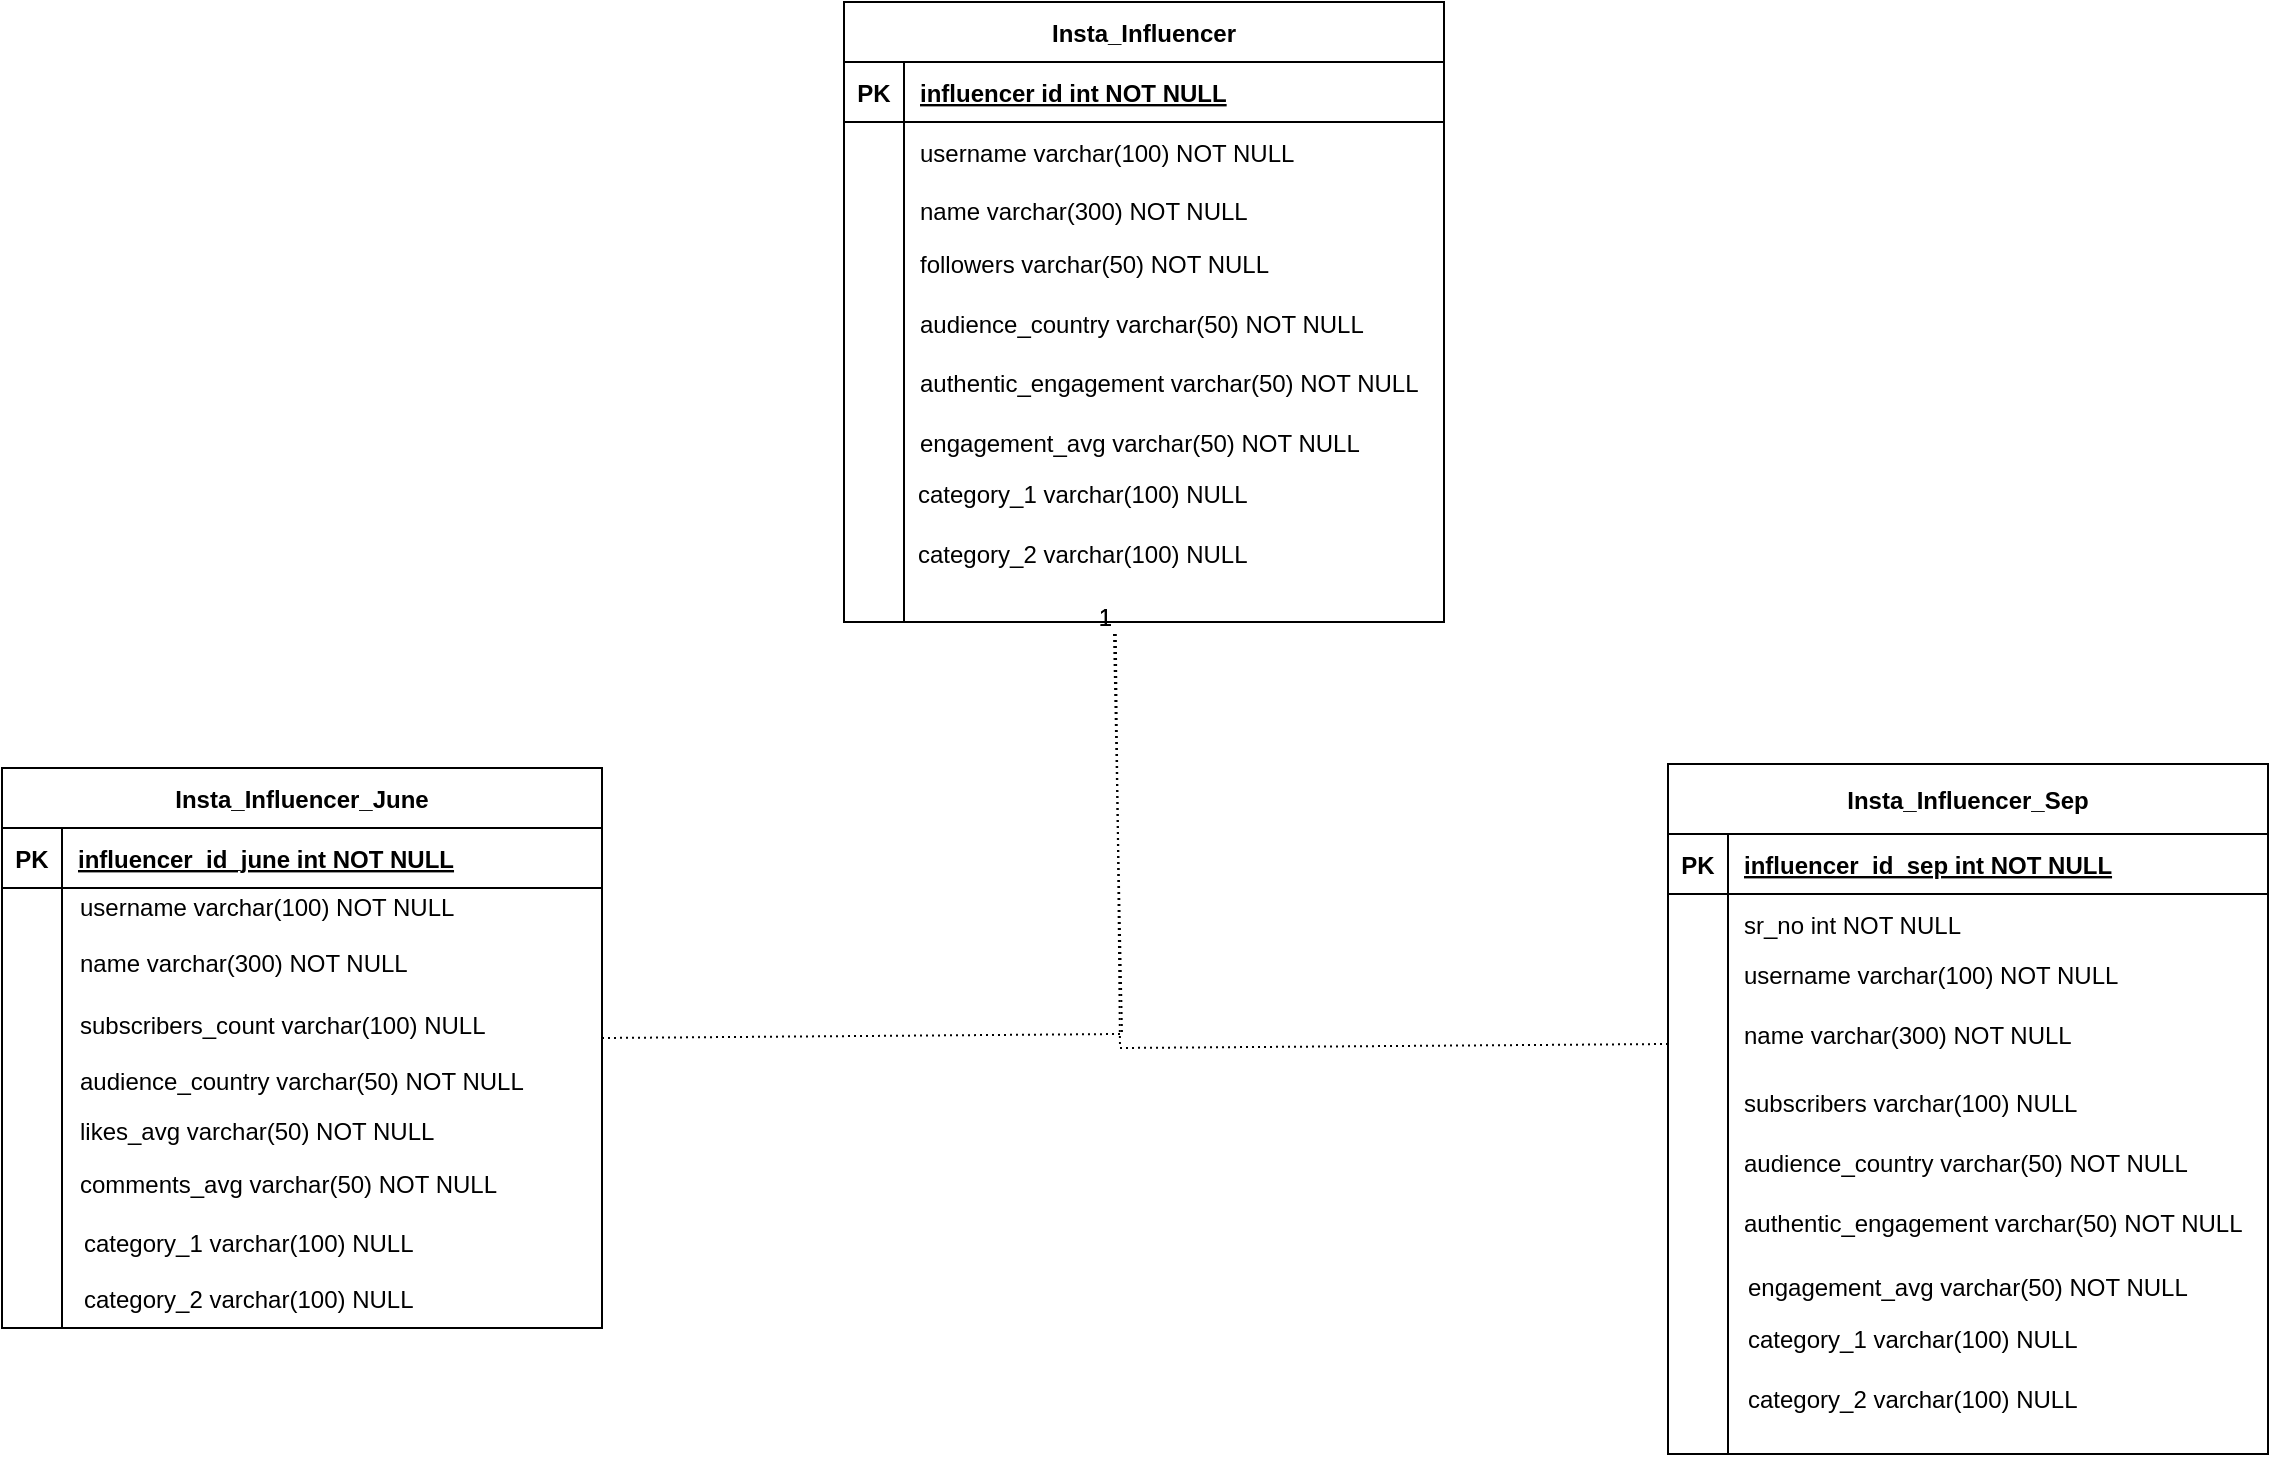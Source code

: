 <mxfile version="21.0.2" type="device"><diagram id="R2lEEEUBdFMjLlhIrx00" name="Page-1"><mxGraphModel dx="1674" dy="796" grid="0" gridSize="10" guides="1" tooltips="1" connect="1" arrows="1" fold="1" page="1" pageScale="1" pageWidth="850" pageHeight="1100" math="0" shadow="0" extFonts="Permanent Marker^https://fonts.googleapis.com/css?family=Permanent+Marker"><root><mxCell id="0"/><mxCell id="1" parent="0"/><mxCell id="soZKBSAqkO96TzvhhBS6-33" value="" style="group" vertex="1" connectable="0" parent="1"><mxGeometry x="509" y="60" width="300" height="307" as="geometry"/></mxCell><mxCell id="C-vyLk0tnHw3VtMMgP7b-23" value="Insta_Influencer" style="shape=table;startSize=30;container=1;collapsible=1;childLayout=tableLayout;fixedRows=1;rowLines=0;fontStyle=1;align=center;resizeLast=1;" parent="soZKBSAqkO96TzvhhBS6-33" vertex="1"><mxGeometry width="300" height="310" as="geometry"/></mxCell><mxCell id="C-vyLk0tnHw3VtMMgP7b-24" value="" style="shape=partialRectangle;collapsible=0;dropTarget=0;pointerEvents=0;fillColor=none;points=[[0,0.5],[1,0.5]];portConstraint=eastwest;top=0;left=0;right=0;bottom=1;" parent="C-vyLk0tnHw3VtMMgP7b-23" vertex="1"><mxGeometry y="30" width="300" height="30" as="geometry"/></mxCell><mxCell id="C-vyLk0tnHw3VtMMgP7b-25" value="PK" style="shape=partialRectangle;overflow=hidden;connectable=0;fillColor=none;top=0;left=0;bottom=0;right=0;fontStyle=1;" parent="C-vyLk0tnHw3VtMMgP7b-24" vertex="1"><mxGeometry width="30" height="30" as="geometry"><mxRectangle width="30" height="30" as="alternateBounds"/></mxGeometry></mxCell><mxCell id="C-vyLk0tnHw3VtMMgP7b-26" value="influencer id int NOT NULL " style="shape=partialRectangle;overflow=hidden;connectable=0;fillColor=none;top=0;left=0;bottom=0;right=0;align=left;spacingLeft=6;fontStyle=5;" parent="C-vyLk0tnHw3VtMMgP7b-24" vertex="1"><mxGeometry x="30" width="270" height="30" as="geometry"><mxRectangle width="270" height="30" as="alternateBounds"/></mxGeometry></mxCell><mxCell id="C-vyLk0tnHw3VtMMgP7b-27" value="" style="shape=partialRectangle;collapsible=0;dropTarget=0;pointerEvents=0;fillColor=none;points=[[0,0.5],[1,0.5]];portConstraint=eastwest;top=0;left=0;right=0;bottom=0;" parent="C-vyLk0tnHw3VtMMgP7b-23" vertex="1"><mxGeometry y="60" width="300" height="30" as="geometry"/></mxCell><mxCell id="C-vyLk0tnHw3VtMMgP7b-28" value="" style="shape=partialRectangle;overflow=hidden;connectable=0;fillColor=none;top=0;left=0;bottom=0;right=0;" parent="C-vyLk0tnHw3VtMMgP7b-27" vertex="1"><mxGeometry width="30" height="30" as="geometry"><mxRectangle width="30" height="30" as="alternateBounds"/></mxGeometry></mxCell><mxCell id="C-vyLk0tnHw3VtMMgP7b-29" value="username varchar(100) NOT NULL" style="shape=partialRectangle;overflow=hidden;connectable=0;fillColor=none;top=0;left=0;bottom=0;right=0;align=left;spacingLeft=6;" parent="C-vyLk0tnHw3VtMMgP7b-27" vertex="1"><mxGeometry x="30" width="270" height="30" as="geometry"><mxRectangle width="270" height="30" as="alternateBounds"/></mxGeometry></mxCell><mxCell id="soZKBSAqkO96TzvhhBS6-6" style="shape=partialRectangle;collapsible=0;dropTarget=0;pointerEvents=0;fillColor=none;points=[[0,0.5],[1,0.5]];portConstraint=eastwest;top=0;left=0;right=0;bottom=0;" vertex="1" parent="C-vyLk0tnHw3VtMMgP7b-23"><mxGeometry y="90" width="300" height="30" as="geometry"/></mxCell><mxCell id="soZKBSAqkO96TzvhhBS6-7" style="shape=partialRectangle;overflow=hidden;connectable=0;fillColor=none;top=0;left=0;bottom=0;right=0;" vertex="1" parent="soZKBSAqkO96TzvhhBS6-6"><mxGeometry width="30" height="30" as="geometry"><mxRectangle width="30" height="30" as="alternateBounds"/></mxGeometry></mxCell><mxCell id="soZKBSAqkO96TzvhhBS6-8" style="shape=partialRectangle;overflow=hidden;connectable=0;fillColor=none;top=0;left=0;bottom=0;right=0;align=left;spacingLeft=6;" vertex="1" parent="soZKBSAqkO96TzvhhBS6-6"><mxGeometry x="30" width="270" height="30" as="geometry"><mxRectangle width="270" height="30" as="alternateBounds"/></mxGeometry></mxCell><mxCell id="soZKBSAqkO96TzvhhBS6-11" style="shape=partialRectangle;collapsible=0;dropTarget=0;pointerEvents=0;fillColor=none;points=[[0,0.5],[1,0.5]];portConstraint=eastwest;top=0;left=0;right=0;bottom=0;" vertex="1" parent="C-vyLk0tnHw3VtMMgP7b-23"><mxGeometry y="120" width="300" height="30" as="geometry"/></mxCell><mxCell id="soZKBSAqkO96TzvhhBS6-12" style="shape=partialRectangle;overflow=hidden;connectable=0;fillColor=none;top=0;left=0;bottom=0;right=0;" vertex="1" parent="soZKBSAqkO96TzvhhBS6-11"><mxGeometry width="30" height="30" as="geometry"><mxRectangle width="30" height="30" as="alternateBounds"/></mxGeometry></mxCell><mxCell id="soZKBSAqkO96TzvhhBS6-13" style="shape=partialRectangle;overflow=hidden;connectable=0;fillColor=none;top=0;left=0;bottom=0;right=0;align=left;spacingLeft=6;" vertex="1" parent="soZKBSAqkO96TzvhhBS6-11"><mxGeometry x="30" width="270" height="30" as="geometry"><mxRectangle width="270" height="30" as="alternateBounds"/></mxGeometry></mxCell><mxCell id="soZKBSAqkO96TzvhhBS6-14" style="shape=partialRectangle;collapsible=0;dropTarget=0;pointerEvents=0;fillColor=none;points=[[0,0.5],[1,0.5]];portConstraint=eastwest;top=0;left=0;right=0;bottom=0;" vertex="1" parent="C-vyLk0tnHw3VtMMgP7b-23"><mxGeometry y="150" width="300" height="30" as="geometry"/></mxCell><mxCell id="soZKBSAqkO96TzvhhBS6-15" style="shape=partialRectangle;overflow=hidden;connectable=0;fillColor=none;top=0;left=0;bottom=0;right=0;" vertex="1" parent="soZKBSAqkO96TzvhhBS6-14"><mxGeometry width="30" height="30" as="geometry"><mxRectangle width="30" height="30" as="alternateBounds"/></mxGeometry></mxCell><mxCell id="soZKBSAqkO96TzvhhBS6-16" style="shape=partialRectangle;overflow=hidden;connectable=0;fillColor=none;top=0;left=0;bottom=0;right=0;align=left;spacingLeft=6;" vertex="1" parent="soZKBSAqkO96TzvhhBS6-14"><mxGeometry x="30" width="270" height="30" as="geometry"><mxRectangle width="270" height="30" as="alternateBounds"/></mxGeometry></mxCell><mxCell id="soZKBSAqkO96TzvhhBS6-17" style="shape=partialRectangle;collapsible=0;dropTarget=0;pointerEvents=0;fillColor=none;points=[[0,0.5],[1,0.5]];portConstraint=eastwest;top=0;left=0;right=0;bottom=0;" vertex="1" parent="C-vyLk0tnHw3VtMMgP7b-23"><mxGeometry y="180" width="300" height="40" as="geometry"/></mxCell><mxCell id="soZKBSAqkO96TzvhhBS6-18" style="shape=partialRectangle;overflow=hidden;connectable=0;fillColor=none;top=0;left=0;bottom=0;right=0;" vertex="1" parent="soZKBSAqkO96TzvhhBS6-17"><mxGeometry width="30" height="40" as="geometry"><mxRectangle width="30" height="40" as="alternateBounds"/></mxGeometry></mxCell><mxCell id="soZKBSAqkO96TzvhhBS6-19" style="shape=partialRectangle;overflow=hidden;connectable=0;fillColor=none;top=0;left=0;bottom=0;right=0;align=left;spacingLeft=6;" vertex="1" parent="soZKBSAqkO96TzvhhBS6-17"><mxGeometry x="30" width="270" height="40" as="geometry"><mxRectangle width="270" height="40" as="alternateBounds"/></mxGeometry></mxCell><mxCell id="soZKBSAqkO96TzvhhBS6-21" style="shape=partialRectangle;collapsible=0;dropTarget=0;pointerEvents=0;fillColor=none;points=[[0,0.5],[1,0.5]];portConstraint=eastwest;top=0;left=0;right=0;bottom=0;" vertex="1" parent="C-vyLk0tnHw3VtMMgP7b-23"><mxGeometry y="220" width="300" height="30" as="geometry"/></mxCell><mxCell id="soZKBSAqkO96TzvhhBS6-22" style="shape=partialRectangle;overflow=hidden;connectable=0;fillColor=none;top=0;left=0;bottom=0;right=0;" vertex="1" parent="soZKBSAqkO96TzvhhBS6-21"><mxGeometry width="30" height="30" as="geometry"><mxRectangle width="30" height="30" as="alternateBounds"/></mxGeometry></mxCell><mxCell id="soZKBSAqkO96TzvhhBS6-23" style="shape=partialRectangle;overflow=hidden;connectable=0;fillColor=none;top=0;left=0;bottom=0;right=0;align=left;spacingLeft=6;" vertex="1" parent="soZKBSAqkO96TzvhhBS6-21"><mxGeometry x="30" width="270" height="30" as="geometry"><mxRectangle width="270" height="30" as="alternateBounds"/></mxGeometry></mxCell><mxCell id="soZKBSAqkO96TzvhhBS6-24" style="shape=partialRectangle;collapsible=0;dropTarget=0;pointerEvents=0;fillColor=none;points=[[0,0.5],[1,0.5]];portConstraint=eastwest;top=0;left=0;right=0;bottom=0;" vertex="1" parent="C-vyLk0tnHw3VtMMgP7b-23"><mxGeometry y="250" width="300" height="30" as="geometry"/></mxCell><mxCell id="soZKBSAqkO96TzvhhBS6-25" style="shape=partialRectangle;overflow=hidden;connectable=0;fillColor=none;top=0;left=0;bottom=0;right=0;" vertex="1" parent="soZKBSAqkO96TzvhhBS6-24"><mxGeometry width="30" height="30" as="geometry"><mxRectangle width="30" height="30" as="alternateBounds"/></mxGeometry></mxCell><mxCell id="soZKBSAqkO96TzvhhBS6-26" style="shape=partialRectangle;overflow=hidden;connectable=0;fillColor=none;top=0;left=0;bottom=0;right=0;align=left;spacingLeft=6;" vertex="1" parent="soZKBSAqkO96TzvhhBS6-24"><mxGeometry x="30" width="270" height="30" as="geometry"><mxRectangle width="270" height="30" as="alternateBounds"/></mxGeometry></mxCell><mxCell id="soZKBSAqkO96TzvhhBS6-29" style="shape=partialRectangle;collapsible=0;dropTarget=0;pointerEvents=0;fillColor=none;points=[[0,0.5],[1,0.5]];portConstraint=eastwest;top=0;left=0;right=0;bottom=0;" vertex="1" parent="C-vyLk0tnHw3VtMMgP7b-23"><mxGeometry y="280" width="300" height="30" as="geometry"/></mxCell><mxCell id="soZKBSAqkO96TzvhhBS6-30" style="shape=partialRectangle;overflow=hidden;connectable=0;fillColor=none;top=0;left=0;bottom=0;right=0;" vertex="1" parent="soZKBSAqkO96TzvhhBS6-29"><mxGeometry width="30" height="30" as="geometry"><mxRectangle width="30" height="30" as="alternateBounds"/></mxGeometry></mxCell><mxCell id="soZKBSAqkO96TzvhhBS6-31" style="shape=partialRectangle;overflow=hidden;connectable=0;fillColor=none;top=0;left=0;bottom=0;right=0;align=left;spacingLeft=6;" vertex="1" parent="soZKBSAqkO96TzvhhBS6-29"><mxGeometry x="30" width="270" height="30" as="geometry"><mxRectangle width="270" height="30" as="alternateBounds"/></mxGeometry></mxCell><mxCell id="soZKBSAqkO96TzvhhBS6-2" value="name varchar(300) NOT NULL" style="shape=partialRectangle;overflow=hidden;connectable=0;fillColor=none;top=0;left=0;bottom=0;right=0;align=left;spacingLeft=6;" vertex="1" parent="soZKBSAqkO96TzvhhBS6-33"><mxGeometry x="30" y="89.129" width="220" height="29.71" as="geometry"><mxRectangle width="220" height="30" as="alternateBounds"/></mxGeometry></mxCell><mxCell id="soZKBSAqkO96TzvhhBS6-4" value="followers varchar(50) NOT NULL" style="shape=partialRectangle;overflow=hidden;connectable=0;fillColor=none;top=0;left=0;bottom=0;right=0;align=left;spacingLeft=6;" vertex="1" parent="soZKBSAqkO96TzvhhBS6-33"><mxGeometry x="30" y="115.868" width="220" height="29.71" as="geometry"><mxRectangle width="220" height="30" as="alternateBounds"/></mxGeometry></mxCell><mxCell id="soZKBSAqkO96TzvhhBS6-27" value="audience_country varchar(50) NOT NULL" style="shape=partialRectangle;overflow=hidden;connectable=0;fillColor=none;top=0;left=0;bottom=0;right=0;align=left;spacingLeft=6;" vertex="1" parent="soZKBSAqkO96TzvhhBS6-33"><mxGeometry x="30" y="145.577" width="260" height="29.71" as="geometry"><mxRectangle width="220" height="30" as="alternateBounds"/></mxGeometry></mxCell><mxCell id="soZKBSAqkO96TzvhhBS6-28" value="authentic_engagement varchar(50) NOT NULL" style="shape=partialRectangle;overflow=hidden;connectable=0;fillColor=none;top=0;left=0;bottom=0;right=0;align=left;spacingLeft=6;" vertex="1" parent="soZKBSAqkO96TzvhhBS6-33"><mxGeometry x="30" y="175.287" width="260" height="29.71" as="geometry"><mxRectangle width="220" height="30" as="alternateBounds"/></mxGeometry></mxCell><mxCell id="soZKBSAqkO96TzvhhBS6-32" value="engagement_avg varchar(50) NOT NULL" style="shape=partialRectangle;overflow=hidden;connectable=0;fillColor=none;top=0;left=0;bottom=0;right=0;align=left;spacingLeft=6;" vertex="1" parent="soZKBSAqkO96TzvhhBS6-33"><mxGeometry x="30" y="204.997" width="260" height="29.71" as="geometry"><mxRectangle width="220" height="30" as="alternateBounds"/></mxGeometry></mxCell><mxCell id="soZKBSAqkO96TzvhhBS6-1" value="category_1 varchar(100) NULL" style="shape=partialRectangle;overflow=hidden;connectable=0;fillColor=none;top=0;left=0;bottom=0;right=0;align=left;spacingLeft=6;" vertex="1" parent="soZKBSAqkO96TzvhhBS6-33"><mxGeometry x="29" y="230.745" width="220" height="29.71" as="geometry"><mxRectangle width="220" height="30" as="alternateBounds"/></mxGeometry></mxCell><mxCell id="soZKBSAqkO96TzvhhBS6-20" value="category_2 varchar(100) NULL" style="shape=partialRectangle;overflow=hidden;connectable=0;fillColor=none;top=0;left=0;bottom=0;right=0;align=left;spacingLeft=6;" vertex="1" parent="soZKBSAqkO96TzvhhBS6-33"><mxGeometry x="29" y="260.455" width="220" height="29.71" as="geometry"><mxRectangle width="220" height="30" as="alternateBounds"/></mxGeometry></mxCell><mxCell id="soZKBSAqkO96TzvhhBS6-34" value="" style="group" vertex="1" connectable="0" parent="1"><mxGeometry x="921" y="441" width="300" height="336" as="geometry"/></mxCell><mxCell id="soZKBSAqkO96TzvhhBS6-35" value="Insta_Influencer_Sep" style="shape=table;startSize=35;container=1;collapsible=1;childLayout=tableLayout;fixedRows=1;rowLines=0;fontStyle=1;align=center;resizeLast=1;" vertex="1" parent="soZKBSAqkO96TzvhhBS6-34"><mxGeometry width="300" height="345" as="geometry"/></mxCell><mxCell id="soZKBSAqkO96TzvhhBS6-36" value="" style="shape=partialRectangle;collapsible=0;dropTarget=0;pointerEvents=0;fillColor=none;points=[[0,0.5],[1,0.5]];portConstraint=eastwest;top=0;left=0;right=0;bottom=1;" vertex="1" parent="soZKBSAqkO96TzvhhBS6-35"><mxGeometry y="35" width="300" height="30" as="geometry"/></mxCell><mxCell id="soZKBSAqkO96TzvhhBS6-37" value="PK" style="shape=partialRectangle;overflow=hidden;connectable=0;fillColor=none;top=0;left=0;bottom=0;right=0;fontStyle=1;" vertex="1" parent="soZKBSAqkO96TzvhhBS6-36"><mxGeometry width="30" height="30" as="geometry"><mxRectangle width="30" height="30" as="alternateBounds"/></mxGeometry></mxCell><mxCell id="soZKBSAqkO96TzvhhBS6-38" value="influencer_id_sep int NOT NULL " style="shape=partialRectangle;overflow=hidden;connectable=0;fillColor=none;top=0;left=0;bottom=0;right=0;align=left;spacingLeft=6;fontStyle=5;" vertex="1" parent="soZKBSAqkO96TzvhhBS6-36"><mxGeometry x="30" width="270" height="30" as="geometry"><mxRectangle width="270" height="30" as="alternateBounds"/></mxGeometry></mxCell><mxCell id="soZKBSAqkO96TzvhhBS6-39" value="" style="shape=partialRectangle;collapsible=0;dropTarget=0;pointerEvents=0;fillColor=none;points=[[0,0.5],[1,0.5]];portConstraint=eastwest;top=0;left=0;right=0;bottom=0;" vertex="1" parent="soZKBSAqkO96TzvhhBS6-35"><mxGeometry y="65" width="300" height="30" as="geometry"/></mxCell><mxCell id="soZKBSAqkO96TzvhhBS6-40" value="" style="shape=partialRectangle;overflow=hidden;connectable=0;fillColor=none;top=0;left=0;bottom=0;right=0;" vertex="1" parent="soZKBSAqkO96TzvhhBS6-39"><mxGeometry width="30" height="30" as="geometry"><mxRectangle width="30" height="30" as="alternateBounds"/></mxGeometry></mxCell><mxCell id="soZKBSAqkO96TzvhhBS6-41" value="sr_no int NOT NULL" style="shape=partialRectangle;overflow=hidden;connectable=0;fillColor=none;top=0;left=0;bottom=0;right=0;align=left;spacingLeft=6;" vertex="1" parent="soZKBSAqkO96TzvhhBS6-39"><mxGeometry x="30" width="270" height="30" as="geometry"><mxRectangle width="270" height="30" as="alternateBounds"/></mxGeometry></mxCell><mxCell id="soZKBSAqkO96TzvhhBS6-42" style="shape=partialRectangle;collapsible=0;dropTarget=0;pointerEvents=0;fillColor=none;points=[[0,0.5],[1,0.5]];portConstraint=eastwest;top=0;left=0;right=0;bottom=0;" vertex="1" parent="soZKBSAqkO96TzvhhBS6-35"><mxGeometry y="95" width="300" height="30" as="geometry"/></mxCell><mxCell id="soZKBSAqkO96TzvhhBS6-43" style="shape=partialRectangle;overflow=hidden;connectable=0;fillColor=none;top=0;left=0;bottom=0;right=0;" vertex="1" parent="soZKBSAqkO96TzvhhBS6-42"><mxGeometry width="30" height="30" as="geometry"><mxRectangle width="30" height="30" as="alternateBounds"/></mxGeometry></mxCell><mxCell id="soZKBSAqkO96TzvhhBS6-44" style="shape=partialRectangle;overflow=hidden;connectable=0;fillColor=none;top=0;left=0;bottom=0;right=0;align=left;spacingLeft=6;" vertex="1" parent="soZKBSAqkO96TzvhhBS6-42"><mxGeometry x="30" width="270" height="30" as="geometry"><mxRectangle width="270" height="30" as="alternateBounds"/></mxGeometry></mxCell><mxCell id="soZKBSAqkO96TzvhhBS6-45" style="shape=partialRectangle;collapsible=0;dropTarget=0;pointerEvents=0;fillColor=none;points=[[0,0.5],[1,0.5]];portConstraint=eastwest;top=0;left=0;right=0;bottom=0;" vertex="1" parent="soZKBSAqkO96TzvhhBS6-35"><mxGeometry y="125" width="300" height="30" as="geometry"/></mxCell><mxCell id="soZKBSAqkO96TzvhhBS6-46" style="shape=partialRectangle;overflow=hidden;connectable=0;fillColor=none;top=0;left=0;bottom=0;right=0;" vertex="1" parent="soZKBSAqkO96TzvhhBS6-45"><mxGeometry width="30" height="30" as="geometry"><mxRectangle width="30" height="30" as="alternateBounds"/></mxGeometry></mxCell><mxCell id="soZKBSAqkO96TzvhhBS6-47" style="shape=partialRectangle;overflow=hidden;connectable=0;fillColor=none;top=0;left=0;bottom=0;right=0;align=left;spacingLeft=6;" vertex="1" parent="soZKBSAqkO96TzvhhBS6-45"><mxGeometry x="30" width="270" height="30" as="geometry"><mxRectangle width="270" height="30" as="alternateBounds"/></mxGeometry></mxCell><mxCell id="soZKBSAqkO96TzvhhBS6-48" style="shape=partialRectangle;collapsible=0;dropTarget=0;pointerEvents=0;fillColor=none;points=[[0,0.5],[1,0.5]];portConstraint=eastwest;top=0;left=0;right=0;bottom=0;" vertex="1" parent="soZKBSAqkO96TzvhhBS6-35"><mxGeometry y="155" width="300" height="30" as="geometry"/></mxCell><mxCell id="soZKBSAqkO96TzvhhBS6-49" style="shape=partialRectangle;overflow=hidden;connectable=0;fillColor=none;top=0;left=0;bottom=0;right=0;" vertex="1" parent="soZKBSAqkO96TzvhhBS6-48"><mxGeometry width="30" height="30" as="geometry"><mxRectangle width="30" height="30" as="alternateBounds"/></mxGeometry></mxCell><mxCell id="soZKBSAqkO96TzvhhBS6-50" style="shape=partialRectangle;overflow=hidden;connectable=0;fillColor=none;top=0;left=0;bottom=0;right=0;align=left;spacingLeft=6;" vertex="1" parent="soZKBSAqkO96TzvhhBS6-48"><mxGeometry x="30" width="270" height="30" as="geometry"><mxRectangle width="270" height="30" as="alternateBounds"/></mxGeometry></mxCell><mxCell id="soZKBSAqkO96TzvhhBS6-51" style="shape=partialRectangle;collapsible=0;dropTarget=0;pointerEvents=0;fillColor=none;points=[[0,0.5],[1,0.5]];portConstraint=eastwest;top=0;left=0;right=0;bottom=0;" vertex="1" parent="soZKBSAqkO96TzvhhBS6-35"><mxGeometry y="185" width="300" height="40" as="geometry"/></mxCell><mxCell id="soZKBSAqkO96TzvhhBS6-52" style="shape=partialRectangle;overflow=hidden;connectable=0;fillColor=none;top=0;left=0;bottom=0;right=0;" vertex="1" parent="soZKBSAqkO96TzvhhBS6-51"><mxGeometry width="30" height="40" as="geometry"><mxRectangle width="30" height="40" as="alternateBounds"/></mxGeometry></mxCell><mxCell id="soZKBSAqkO96TzvhhBS6-53" style="shape=partialRectangle;overflow=hidden;connectable=0;fillColor=none;top=0;left=0;bottom=0;right=0;align=left;spacingLeft=6;" vertex="1" parent="soZKBSAqkO96TzvhhBS6-51"><mxGeometry x="30" width="270" height="40" as="geometry"><mxRectangle width="270" height="40" as="alternateBounds"/></mxGeometry></mxCell><mxCell id="soZKBSAqkO96TzvhhBS6-54" style="shape=partialRectangle;collapsible=0;dropTarget=0;pointerEvents=0;fillColor=none;points=[[0,0.5],[1,0.5]];portConstraint=eastwest;top=0;left=0;right=0;bottom=0;" vertex="1" parent="soZKBSAqkO96TzvhhBS6-35"><mxGeometry y="225" width="300" height="30" as="geometry"/></mxCell><mxCell id="soZKBSAqkO96TzvhhBS6-55" style="shape=partialRectangle;overflow=hidden;connectable=0;fillColor=none;top=0;left=0;bottom=0;right=0;" vertex="1" parent="soZKBSAqkO96TzvhhBS6-54"><mxGeometry width="30" height="30" as="geometry"><mxRectangle width="30" height="30" as="alternateBounds"/></mxGeometry></mxCell><mxCell id="soZKBSAqkO96TzvhhBS6-56" style="shape=partialRectangle;overflow=hidden;connectable=0;fillColor=none;top=0;left=0;bottom=0;right=0;align=left;spacingLeft=6;" vertex="1" parent="soZKBSAqkO96TzvhhBS6-54"><mxGeometry x="30" width="270" height="30" as="geometry"><mxRectangle width="270" height="30" as="alternateBounds"/></mxGeometry></mxCell><mxCell id="soZKBSAqkO96TzvhhBS6-57" style="shape=partialRectangle;collapsible=0;dropTarget=0;pointerEvents=0;fillColor=none;points=[[0,0.5],[1,0.5]];portConstraint=eastwest;top=0;left=0;right=0;bottom=0;" vertex="1" parent="soZKBSAqkO96TzvhhBS6-35"><mxGeometry y="255" width="300" height="30" as="geometry"/></mxCell><mxCell id="soZKBSAqkO96TzvhhBS6-58" style="shape=partialRectangle;overflow=hidden;connectable=0;fillColor=none;top=0;left=0;bottom=0;right=0;" vertex="1" parent="soZKBSAqkO96TzvhhBS6-57"><mxGeometry width="30" height="30" as="geometry"><mxRectangle width="30" height="30" as="alternateBounds"/></mxGeometry></mxCell><mxCell id="soZKBSAqkO96TzvhhBS6-59" style="shape=partialRectangle;overflow=hidden;connectable=0;fillColor=none;top=0;left=0;bottom=0;right=0;align=left;spacingLeft=6;" vertex="1" parent="soZKBSAqkO96TzvhhBS6-57"><mxGeometry x="30" width="270" height="30" as="geometry"><mxRectangle width="270" height="30" as="alternateBounds"/></mxGeometry></mxCell><mxCell id="soZKBSAqkO96TzvhhBS6-60" style="shape=partialRectangle;collapsible=0;dropTarget=0;pointerEvents=0;fillColor=none;points=[[0,0.5],[1,0.5]];portConstraint=eastwest;top=0;left=0;right=0;bottom=0;" vertex="1" parent="soZKBSAqkO96TzvhhBS6-35"><mxGeometry y="285" width="300" height="30" as="geometry"/></mxCell><mxCell id="soZKBSAqkO96TzvhhBS6-61" style="shape=partialRectangle;overflow=hidden;connectable=0;fillColor=none;top=0;left=0;bottom=0;right=0;" vertex="1" parent="soZKBSAqkO96TzvhhBS6-60"><mxGeometry width="30" height="30" as="geometry"><mxRectangle width="30" height="30" as="alternateBounds"/></mxGeometry></mxCell><mxCell id="soZKBSAqkO96TzvhhBS6-62" style="shape=partialRectangle;overflow=hidden;connectable=0;fillColor=none;top=0;left=0;bottom=0;right=0;align=left;spacingLeft=6;" vertex="1" parent="soZKBSAqkO96TzvhhBS6-60"><mxGeometry x="30" width="270" height="30" as="geometry"><mxRectangle width="270" height="30" as="alternateBounds"/></mxGeometry></mxCell><mxCell id="soZKBSAqkO96TzvhhBS6-74" style="shape=partialRectangle;collapsible=0;dropTarget=0;pointerEvents=0;fillColor=none;points=[[0,0.5],[1,0.5]];portConstraint=eastwest;top=0;left=0;right=0;bottom=0;" vertex="1" parent="soZKBSAqkO96TzvhhBS6-35"><mxGeometry y="315" width="300" height="30" as="geometry"/></mxCell><mxCell id="soZKBSAqkO96TzvhhBS6-75" style="shape=partialRectangle;overflow=hidden;connectable=0;fillColor=none;top=0;left=0;bottom=0;right=0;" vertex="1" parent="soZKBSAqkO96TzvhhBS6-74"><mxGeometry width="30" height="30" as="geometry"><mxRectangle width="30" height="30" as="alternateBounds"/></mxGeometry></mxCell><mxCell id="soZKBSAqkO96TzvhhBS6-76" style="shape=partialRectangle;overflow=hidden;connectable=0;fillColor=none;top=0;left=0;bottom=0;right=0;align=left;spacingLeft=6;" vertex="1" parent="soZKBSAqkO96TzvhhBS6-74"><mxGeometry x="30" width="270" height="30" as="geometry"><mxRectangle width="270" height="30" as="alternateBounds"/></mxGeometry></mxCell><mxCell id="soZKBSAqkO96TzvhhBS6-63" value="subscribers varchar(100) NULL" style="shape=partialRectangle;overflow=hidden;connectable=0;fillColor=none;top=0;left=0;bottom=0;right=0;align=left;spacingLeft=6;" vertex="1" parent="soZKBSAqkO96TzvhhBS6-34"><mxGeometry x="30" y="154" width="220" height="30" as="geometry"><mxRectangle width="220" height="30" as="alternateBounds"/></mxGeometry></mxCell><mxCell id="soZKBSAqkO96TzvhhBS6-64" value="username varchar(100) NOT NULL" style="shape=partialRectangle;overflow=hidden;connectable=0;fillColor=none;top=0;left=0;bottom=0;right=0;align=left;spacingLeft=6;" vertex="1" parent="soZKBSAqkO96TzvhhBS6-34"><mxGeometry x="30" y="90" width="220" height="30" as="geometry"><mxRectangle width="220" height="30" as="alternateBounds"/></mxGeometry></mxCell><mxCell id="soZKBSAqkO96TzvhhBS6-67" value="audience_country varchar(50) NOT NULL" style="shape=partialRectangle;overflow=hidden;connectable=0;fillColor=none;top=0;left=0;bottom=0;right=0;align=left;spacingLeft=6;" vertex="1" parent="soZKBSAqkO96TzvhhBS6-34"><mxGeometry x="30" y="184" width="260" height="30" as="geometry"><mxRectangle width="220" height="30" as="alternateBounds"/></mxGeometry></mxCell><mxCell id="soZKBSAqkO96TzvhhBS6-68" value="authentic_engagement varchar(50) NOT NULL" style="shape=partialRectangle;overflow=hidden;connectable=0;fillColor=none;top=0;left=0;bottom=0;right=0;align=left;spacingLeft=6;" vertex="1" parent="soZKBSAqkO96TzvhhBS6-34"><mxGeometry x="30" y="214" width="260" height="30" as="geometry"><mxRectangle width="220" height="30" as="alternateBounds"/></mxGeometry></mxCell><mxCell id="soZKBSAqkO96TzvhhBS6-70" value="name varchar(300) NOT NULL" style="shape=partialRectangle;overflow=hidden;connectable=0;fillColor=none;top=0;left=0;bottom=0;right=0;align=left;spacingLeft=6;" vertex="1" parent="soZKBSAqkO96TzvhhBS6-34"><mxGeometry x="30" y="120" width="220" height="30" as="geometry"><mxRectangle width="220" height="30" as="alternateBounds"/></mxGeometry></mxCell><mxCell id="soZKBSAqkO96TzvhhBS6-71" value="engagement_avg varchar(50) NOT NULL" style="shape=partialRectangle;overflow=hidden;connectable=0;fillColor=none;top=0;left=0;bottom=0;right=0;align=left;spacingLeft=6;" vertex="1" parent="soZKBSAqkO96TzvhhBS6-34"><mxGeometry x="32" y="246" width="260" height="30" as="geometry"><mxRectangle width="220" height="30" as="alternateBounds"/></mxGeometry></mxCell><mxCell id="soZKBSAqkO96TzvhhBS6-77" value="category_1 varchar(100) NULL" style="shape=partialRectangle;overflow=hidden;connectable=0;fillColor=none;top=0;left=0;bottom=0;right=0;align=left;spacingLeft=6;" vertex="1" parent="soZKBSAqkO96TzvhhBS6-34"><mxGeometry x="32" y="272" width="220" height="30" as="geometry"><mxRectangle width="220" height="30" as="alternateBounds"/></mxGeometry></mxCell><mxCell id="soZKBSAqkO96TzvhhBS6-78" value="category_2 varchar(100) NULL" style="shape=partialRectangle;overflow=hidden;connectable=0;fillColor=none;top=0;left=0;bottom=0;right=0;align=left;spacingLeft=6;" vertex="1" parent="soZKBSAqkO96TzvhhBS6-34"><mxGeometry x="32" y="302" width="220" height="30" as="geometry"><mxRectangle width="220" height="30" as="alternateBounds"/></mxGeometry></mxCell><mxCell id="soZKBSAqkO96TzvhhBS6-79" value="" style="group" vertex="1" connectable="0" parent="1"><mxGeometry x="89" y="443" width="300" height="310" as="geometry"/></mxCell><mxCell id="soZKBSAqkO96TzvhhBS6-80" value="Insta_Influencer_June" style="shape=table;startSize=30;container=1;collapsible=1;childLayout=tableLayout;fixedRows=1;rowLines=0;fontStyle=1;align=center;resizeLast=1;" vertex="1" parent="soZKBSAqkO96TzvhhBS6-79"><mxGeometry x="-1" width="300" height="280" as="geometry"/></mxCell><mxCell id="soZKBSAqkO96TzvhhBS6-81" value="" style="shape=partialRectangle;collapsible=0;dropTarget=0;pointerEvents=0;fillColor=none;points=[[0,0.5],[1,0.5]];portConstraint=eastwest;top=0;left=0;right=0;bottom=1;" vertex="1" parent="soZKBSAqkO96TzvhhBS6-80"><mxGeometry y="30" width="300" height="30" as="geometry"/></mxCell><mxCell id="soZKBSAqkO96TzvhhBS6-82" value="PK" style="shape=partialRectangle;overflow=hidden;connectable=0;fillColor=none;top=0;left=0;bottom=0;right=0;fontStyle=1;" vertex="1" parent="soZKBSAqkO96TzvhhBS6-81"><mxGeometry width="30" height="30" as="geometry"><mxRectangle width="30" height="30" as="alternateBounds"/></mxGeometry></mxCell><mxCell id="soZKBSAqkO96TzvhhBS6-83" value="influencer_id_june int NOT NULL " style="shape=partialRectangle;overflow=hidden;connectable=0;fillColor=none;top=0;left=0;bottom=0;right=0;align=left;spacingLeft=6;fontStyle=5;" vertex="1" parent="soZKBSAqkO96TzvhhBS6-81"><mxGeometry x="30" width="270" height="30" as="geometry"><mxRectangle width="270" height="30" as="alternateBounds"/></mxGeometry></mxCell><mxCell id="soZKBSAqkO96TzvhhBS6-84" value="" style="shape=partialRectangle;collapsible=0;dropTarget=0;pointerEvents=0;fillColor=none;points=[[0,0.5],[1,0.5]];portConstraint=eastwest;top=0;left=0;right=0;bottom=0;" vertex="1" parent="soZKBSAqkO96TzvhhBS6-80"><mxGeometry y="60" width="300" height="30" as="geometry"/></mxCell><mxCell id="soZKBSAqkO96TzvhhBS6-85" value="" style="shape=partialRectangle;overflow=hidden;connectable=0;fillColor=none;top=0;left=0;bottom=0;right=0;" vertex="1" parent="soZKBSAqkO96TzvhhBS6-84"><mxGeometry width="30" height="30" as="geometry"><mxRectangle width="30" height="30" as="alternateBounds"/></mxGeometry></mxCell><mxCell id="soZKBSAqkO96TzvhhBS6-86" value="" style="shape=partialRectangle;overflow=hidden;connectable=0;fillColor=none;top=0;left=0;bottom=0;right=0;align=left;spacingLeft=6;" vertex="1" parent="soZKBSAqkO96TzvhhBS6-84"><mxGeometry x="30" width="270" height="30" as="geometry"><mxRectangle width="270" height="30" as="alternateBounds"/></mxGeometry></mxCell><mxCell id="soZKBSAqkO96TzvhhBS6-87" style="shape=partialRectangle;collapsible=0;dropTarget=0;pointerEvents=0;fillColor=none;points=[[0,0.5],[1,0.5]];portConstraint=eastwest;top=0;left=0;right=0;bottom=0;" vertex="1" parent="soZKBSAqkO96TzvhhBS6-80"><mxGeometry y="90" width="300" height="30" as="geometry"/></mxCell><mxCell id="soZKBSAqkO96TzvhhBS6-88" style="shape=partialRectangle;overflow=hidden;connectable=0;fillColor=none;top=0;left=0;bottom=0;right=0;" vertex="1" parent="soZKBSAqkO96TzvhhBS6-87"><mxGeometry width="30" height="30" as="geometry"><mxRectangle width="30" height="30" as="alternateBounds"/></mxGeometry></mxCell><mxCell id="soZKBSAqkO96TzvhhBS6-89" style="shape=partialRectangle;overflow=hidden;connectable=0;fillColor=none;top=0;left=0;bottom=0;right=0;align=left;spacingLeft=6;" vertex="1" parent="soZKBSAqkO96TzvhhBS6-87"><mxGeometry x="30" width="270" height="30" as="geometry"><mxRectangle width="270" height="30" as="alternateBounds"/></mxGeometry></mxCell><mxCell id="soZKBSAqkO96TzvhhBS6-90" style="shape=partialRectangle;collapsible=0;dropTarget=0;pointerEvents=0;fillColor=none;points=[[0,0.5],[1,0.5]];portConstraint=eastwest;top=0;left=0;right=0;bottom=0;" vertex="1" parent="soZKBSAqkO96TzvhhBS6-80"><mxGeometry y="120" width="300" height="30" as="geometry"/></mxCell><mxCell id="soZKBSAqkO96TzvhhBS6-91" style="shape=partialRectangle;overflow=hidden;connectable=0;fillColor=none;top=0;left=0;bottom=0;right=0;" vertex="1" parent="soZKBSAqkO96TzvhhBS6-90"><mxGeometry width="30" height="30" as="geometry"><mxRectangle width="30" height="30" as="alternateBounds"/></mxGeometry></mxCell><mxCell id="soZKBSAqkO96TzvhhBS6-92" style="shape=partialRectangle;overflow=hidden;connectable=0;fillColor=none;top=0;left=0;bottom=0;right=0;align=left;spacingLeft=6;" vertex="1" parent="soZKBSAqkO96TzvhhBS6-90"><mxGeometry x="30" width="270" height="30" as="geometry"><mxRectangle width="270" height="30" as="alternateBounds"/></mxGeometry></mxCell><mxCell id="soZKBSAqkO96TzvhhBS6-93" style="shape=partialRectangle;collapsible=0;dropTarget=0;pointerEvents=0;fillColor=none;points=[[0,0.5],[1,0.5]];portConstraint=eastwest;top=0;left=0;right=0;bottom=0;" vertex="1" parent="soZKBSAqkO96TzvhhBS6-80"><mxGeometry y="150" width="300" height="30" as="geometry"/></mxCell><mxCell id="soZKBSAqkO96TzvhhBS6-94" style="shape=partialRectangle;overflow=hidden;connectable=0;fillColor=none;top=0;left=0;bottom=0;right=0;" vertex="1" parent="soZKBSAqkO96TzvhhBS6-93"><mxGeometry width="30" height="30" as="geometry"><mxRectangle width="30" height="30" as="alternateBounds"/></mxGeometry></mxCell><mxCell id="soZKBSAqkO96TzvhhBS6-95" style="shape=partialRectangle;overflow=hidden;connectable=0;fillColor=none;top=0;left=0;bottom=0;right=0;align=left;spacingLeft=6;" vertex="1" parent="soZKBSAqkO96TzvhhBS6-93"><mxGeometry x="30" width="270" height="30" as="geometry"><mxRectangle width="270" height="30" as="alternateBounds"/></mxGeometry></mxCell><mxCell id="soZKBSAqkO96TzvhhBS6-96" style="shape=partialRectangle;collapsible=0;dropTarget=0;pointerEvents=0;fillColor=none;points=[[0,0.5],[1,0.5]];portConstraint=eastwest;top=0;left=0;right=0;bottom=0;" vertex="1" parent="soZKBSAqkO96TzvhhBS6-80"><mxGeometry y="180" width="300" height="40" as="geometry"/></mxCell><mxCell id="soZKBSAqkO96TzvhhBS6-97" style="shape=partialRectangle;overflow=hidden;connectable=0;fillColor=none;top=0;left=0;bottom=0;right=0;" vertex="1" parent="soZKBSAqkO96TzvhhBS6-96"><mxGeometry width="30" height="40" as="geometry"><mxRectangle width="30" height="40" as="alternateBounds"/></mxGeometry></mxCell><mxCell id="soZKBSAqkO96TzvhhBS6-98" style="shape=partialRectangle;overflow=hidden;connectable=0;fillColor=none;top=0;left=0;bottom=0;right=0;align=left;spacingLeft=6;" vertex="1" parent="soZKBSAqkO96TzvhhBS6-96"><mxGeometry x="30" width="270" height="40" as="geometry"><mxRectangle width="270" height="40" as="alternateBounds"/></mxGeometry></mxCell><mxCell id="soZKBSAqkO96TzvhhBS6-99" style="shape=partialRectangle;collapsible=0;dropTarget=0;pointerEvents=0;fillColor=none;points=[[0,0.5],[1,0.5]];portConstraint=eastwest;top=0;left=0;right=0;bottom=0;" vertex="1" parent="soZKBSAqkO96TzvhhBS6-80"><mxGeometry y="220" width="300" height="30" as="geometry"/></mxCell><mxCell id="soZKBSAqkO96TzvhhBS6-100" style="shape=partialRectangle;overflow=hidden;connectable=0;fillColor=none;top=0;left=0;bottom=0;right=0;" vertex="1" parent="soZKBSAqkO96TzvhhBS6-99"><mxGeometry width="30" height="30" as="geometry"><mxRectangle width="30" height="30" as="alternateBounds"/></mxGeometry></mxCell><mxCell id="soZKBSAqkO96TzvhhBS6-101" style="shape=partialRectangle;overflow=hidden;connectable=0;fillColor=none;top=0;left=0;bottom=0;right=0;align=left;spacingLeft=6;" vertex="1" parent="soZKBSAqkO96TzvhhBS6-99"><mxGeometry x="30" width="270" height="30" as="geometry"><mxRectangle width="270" height="30" as="alternateBounds"/></mxGeometry></mxCell><mxCell id="soZKBSAqkO96TzvhhBS6-102" style="shape=partialRectangle;collapsible=0;dropTarget=0;pointerEvents=0;fillColor=none;points=[[0,0.5],[1,0.5]];portConstraint=eastwest;top=0;left=0;right=0;bottom=0;" vertex="1" parent="soZKBSAqkO96TzvhhBS6-80"><mxGeometry y="250" width="300" height="30" as="geometry"/></mxCell><mxCell id="soZKBSAqkO96TzvhhBS6-103" style="shape=partialRectangle;overflow=hidden;connectable=0;fillColor=none;top=0;left=0;bottom=0;right=0;" vertex="1" parent="soZKBSAqkO96TzvhhBS6-102"><mxGeometry width="30" height="30" as="geometry"><mxRectangle width="30" height="30" as="alternateBounds"/></mxGeometry></mxCell><mxCell id="soZKBSAqkO96TzvhhBS6-104" style="shape=partialRectangle;overflow=hidden;connectable=0;fillColor=none;top=0;left=0;bottom=0;right=0;align=left;spacingLeft=6;" vertex="1" parent="soZKBSAqkO96TzvhhBS6-102"><mxGeometry x="30" width="270" height="30" as="geometry"><mxRectangle width="270" height="30" as="alternateBounds"/></mxGeometry></mxCell><mxCell id="soZKBSAqkO96TzvhhBS6-111" value="subscribers_count varchar(100) NULL" style="shape=partialRectangle;overflow=hidden;connectable=0;fillColor=none;top=0;left=0;bottom=0;right=0;align=left;spacingLeft=6;" vertex="1" parent="soZKBSAqkO96TzvhhBS6-79"><mxGeometry x="30" y="114.405" width="220" height="27.679" as="geometry"><mxRectangle width="220" height="30" as="alternateBounds"/></mxGeometry></mxCell><mxCell id="soZKBSAqkO96TzvhhBS6-112" value="username varchar(100) NOT NULL" style="shape=partialRectangle;overflow=hidden;connectable=0;fillColor=none;top=0;left=0;bottom=0;right=0;align=left;spacingLeft=6;" vertex="1" parent="soZKBSAqkO96TzvhhBS6-79"><mxGeometry x="30" y="55.357" width="220" height="27.679" as="geometry"><mxRectangle width="220" height="30" as="alternateBounds"/></mxGeometry></mxCell><mxCell id="soZKBSAqkO96TzvhhBS6-113" value="audience_country varchar(50) NOT NULL" style="shape=partialRectangle;overflow=hidden;connectable=0;fillColor=none;top=0;left=0;bottom=0;right=0;align=left;spacingLeft=6;" vertex="1" parent="soZKBSAqkO96TzvhhBS6-79"><mxGeometry x="30" y="142.083" width="260" height="27.679" as="geometry"><mxRectangle width="220" height="30" as="alternateBounds"/></mxGeometry></mxCell><mxCell id="soZKBSAqkO96TzvhhBS6-115" value="name varchar(300) NOT NULL" style="shape=partialRectangle;overflow=hidden;connectable=0;fillColor=none;top=0;left=0;bottom=0;right=0;align=left;spacingLeft=6;" vertex="1" parent="soZKBSAqkO96TzvhhBS6-79"><mxGeometry x="30" y="83.036" width="220" height="27.679" as="geometry"><mxRectangle width="220" height="30" as="alternateBounds"/></mxGeometry></mxCell><mxCell id="soZKBSAqkO96TzvhhBS6-117" value="category_1 varchar(100) NULL" style="shape=partialRectangle;overflow=hidden;connectable=0;fillColor=none;top=0;left=0;bottom=0;right=0;align=left;spacingLeft=6;" vertex="1" parent="soZKBSAqkO96TzvhhBS6-79"><mxGeometry x="32" y="223.274" width="220" height="27.679" as="geometry"><mxRectangle width="220" height="30" as="alternateBounds"/></mxGeometry></mxCell><mxCell id="soZKBSAqkO96TzvhhBS6-118" value="category_2 varchar(100) NULL" style="shape=partialRectangle;overflow=hidden;connectable=0;fillColor=none;top=0;left=0;bottom=0;right=0;align=left;spacingLeft=6;" vertex="1" parent="soZKBSAqkO96TzvhhBS6-79"><mxGeometry x="32" y="250.952" width="220" height="27.679" as="geometry"><mxRectangle width="220" height="30" as="alternateBounds"/></mxGeometry></mxCell><mxCell id="soZKBSAqkO96TzvhhBS6-119" value="likes_avg varchar(50) NOT NULL" style="shape=partialRectangle;overflow=hidden;connectable=0;fillColor=none;top=0;left=0;bottom=0;right=0;align=left;spacingLeft=6;" vertex="1" parent="soZKBSAqkO96TzvhhBS6-79"><mxGeometry x="30" y="166.994" width="260" height="27.679" as="geometry"><mxRectangle width="220" height="30" as="alternateBounds"/></mxGeometry></mxCell><mxCell id="soZKBSAqkO96TzvhhBS6-120" value="comments_avg varchar(50) NOT NULL" style="shape=partialRectangle;overflow=hidden;connectable=0;fillColor=none;top=0;left=0;bottom=0;right=0;align=left;spacingLeft=6;" vertex="1" parent="soZKBSAqkO96TzvhhBS6-79"><mxGeometry x="30" y="193.75" width="260" height="27.679" as="geometry"><mxRectangle width="220" height="30" as="alternateBounds"/></mxGeometry></mxCell><mxCell id="soZKBSAqkO96TzvhhBS6-161" value="" style="endArrow=none;html=1;rounded=0;dashed=1;dashPattern=1 2;exitX=1;exitY=0.5;exitDx=0;exitDy=0;entryX=0.45;entryY=1.2;entryDx=0;entryDy=0;entryPerimeter=0;" edge="1" parent="1" source="soZKBSAqkO96TzvhhBS6-90" target="soZKBSAqkO96TzvhhBS6-29"><mxGeometry relative="1" as="geometry"><mxPoint x="561" y="531" as="sourcePoint"/><mxPoint x="721" y="531" as="targetPoint"/><Array as="points"><mxPoint x="648" y="576"/></Array></mxGeometry></mxCell><mxCell id="soZKBSAqkO96TzvhhBS6-162" value="1" style="resizable=0;html=1;whiteSpace=wrap;align=right;verticalAlign=bottom;" connectable="0" vertex="1" parent="soZKBSAqkO96TzvhhBS6-161"><mxGeometry x="1" relative="1" as="geometry"/></mxCell><mxCell id="soZKBSAqkO96TzvhhBS6-163" value="" style="endArrow=none;html=1;rounded=0;dashed=1;dashPattern=1 2;entryX=0.453;entryY=1.2;entryDx=0;entryDy=0;entryPerimeter=0;exitX=0;exitY=0.5;exitDx=0;exitDy=0;" edge="1" parent="1" source="soZKBSAqkO96TzvhhBS6-45" target="soZKBSAqkO96TzvhhBS6-29"><mxGeometry relative="1" as="geometry"><mxPoint x="703" y="624" as="sourcePoint"/><mxPoint x="863" y="624" as="targetPoint"/><Array as="points"><mxPoint x="647" y="583"/></Array></mxGeometry></mxCell><mxCell id="soZKBSAqkO96TzvhhBS6-164" value="1" style="resizable=0;html=1;whiteSpace=wrap;align=right;verticalAlign=bottom;" connectable="0" vertex="1" parent="soZKBSAqkO96TzvhhBS6-163"><mxGeometry x="1" relative="1" as="geometry"/></mxCell></root></mxGraphModel></diagram></mxfile>